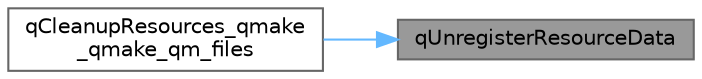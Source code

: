 digraph "qUnregisterResourceData"
{
 // LATEX_PDF_SIZE
  bgcolor="transparent";
  edge [fontname=Helvetica,fontsize=10,labelfontname=Helvetica,labelfontsize=10];
  node [fontname=Helvetica,fontsize=10,shape=box,height=0.2,width=0.4];
  rankdir="RL";
  Node1 [id="Node000001",label="qUnregisterResourceData",height=0.2,width=0.4,color="gray40", fillcolor="grey60", style="filled", fontcolor="black",tooltip=" "];
  Node1 -> Node2 [id="edge1_Node000001_Node000002",dir="back",color="steelblue1",style="solid",tooltip=" "];
  Node2 [id="Node000002",label="qCleanupResources_qmake\l_qmake_qm_files",height=0.2,width=0.4,color="grey40", fillcolor="white", style="filled",URL="$qrc__qmake__qmake__qm__files_8cpp.html#a013d330e2f4bbf9025567ff5a2d0c86f",tooltip=" "];
}
